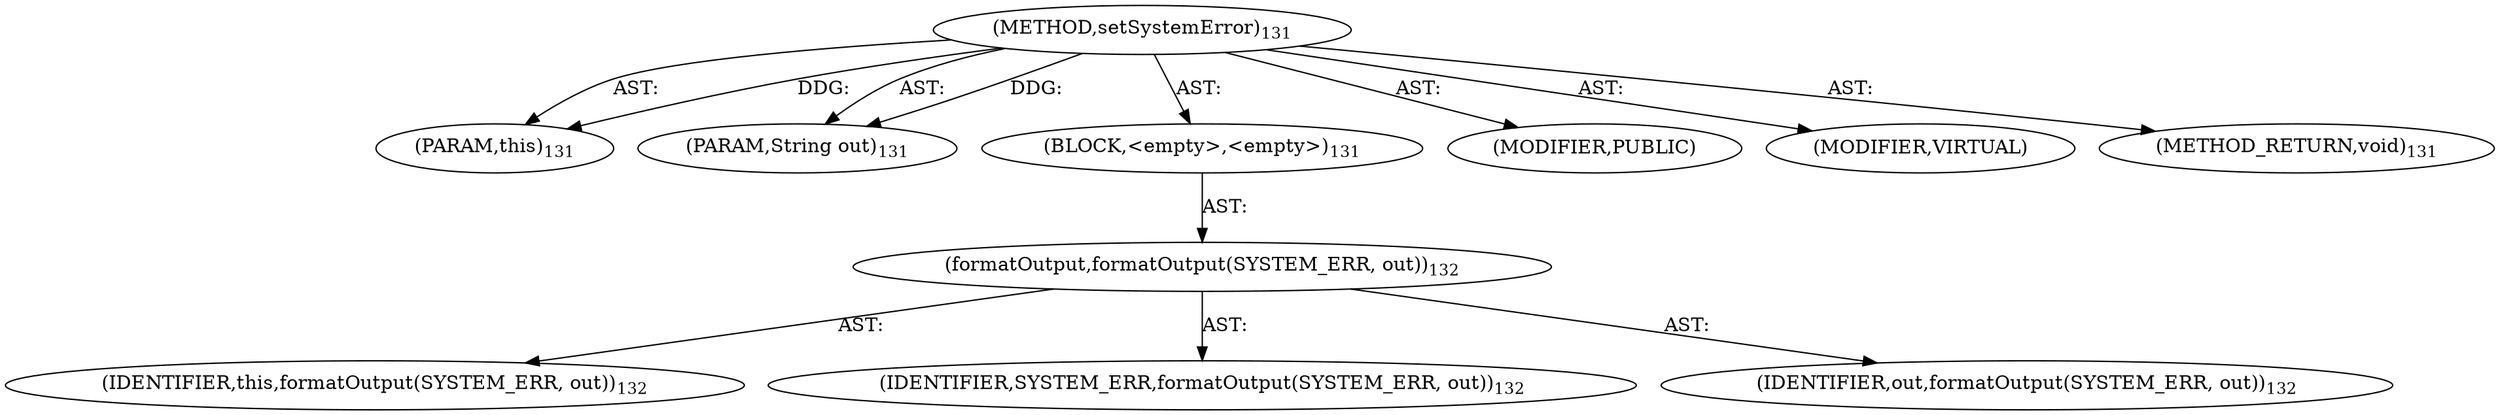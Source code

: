 digraph "setSystemError" {  
"111669149700" [label = <(METHOD,setSystemError)<SUB>131</SUB>> ]
"115964116994" [label = <(PARAM,this)<SUB>131</SUB>> ]
"115964117003" [label = <(PARAM,String out)<SUB>131</SUB>> ]
"25769803783" [label = <(BLOCK,&lt;empty&gt;,&lt;empty&gt;)<SUB>131</SUB>> ]
"30064771096" [label = <(formatOutput,formatOutput(SYSTEM_ERR, out))<SUB>132</SUB>> ]
"68719476738" [label = <(IDENTIFIER,this,formatOutput(SYSTEM_ERR, out))<SUB>132</SUB>> ]
"68719476758" [label = <(IDENTIFIER,SYSTEM_ERR,formatOutput(SYSTEM_ERR, out))<SUB>132</SUB>> ]
"68719476759" [label = <(IDENTIFIER,out,formatOutput(SYSTEM_ERR, out))<SUB>132</SUB>> ]
"133143986190" [label = <(MODIFIER,PUBLIC)> ]
"133143986191" [label = <(MODIFIER,VIRTUAL)> ]
"128849018884" [label = <(METHOD_RETURN,void)<SUB>131</SUB>> ]
  "111669149700" -> "115964116994"  [ label = "AST: "] 
  "111669149700" -> "115964117003"  [ label = "AST: "] 
  "111669149700" -> "25769803783"  [ label = "AST: "] 
  "111669149700" -> "133143986190"  [ label = "AST: "] 
  "111669149700" -> "133143986191"  [ label = "AST: "] 
  "111669149700" -> "128849018884"  [ label = "AST: "] 
  "25769803783" -> "30064771096"  [ label = "AST: "] 
  "30064771096" -> "68719476738"  [ label = "AST: "] 
  "30064771096" -> "68719476758"  [ label = "AST: "] 
  "30064771096" -> "68719476759"  [ label = "AST: "] 
  "111669149700" -> "115964116994"  [ label = "DDG: "] 
  "111669149700" -> "115964117003"  [ label = "DDG: "] 
}

